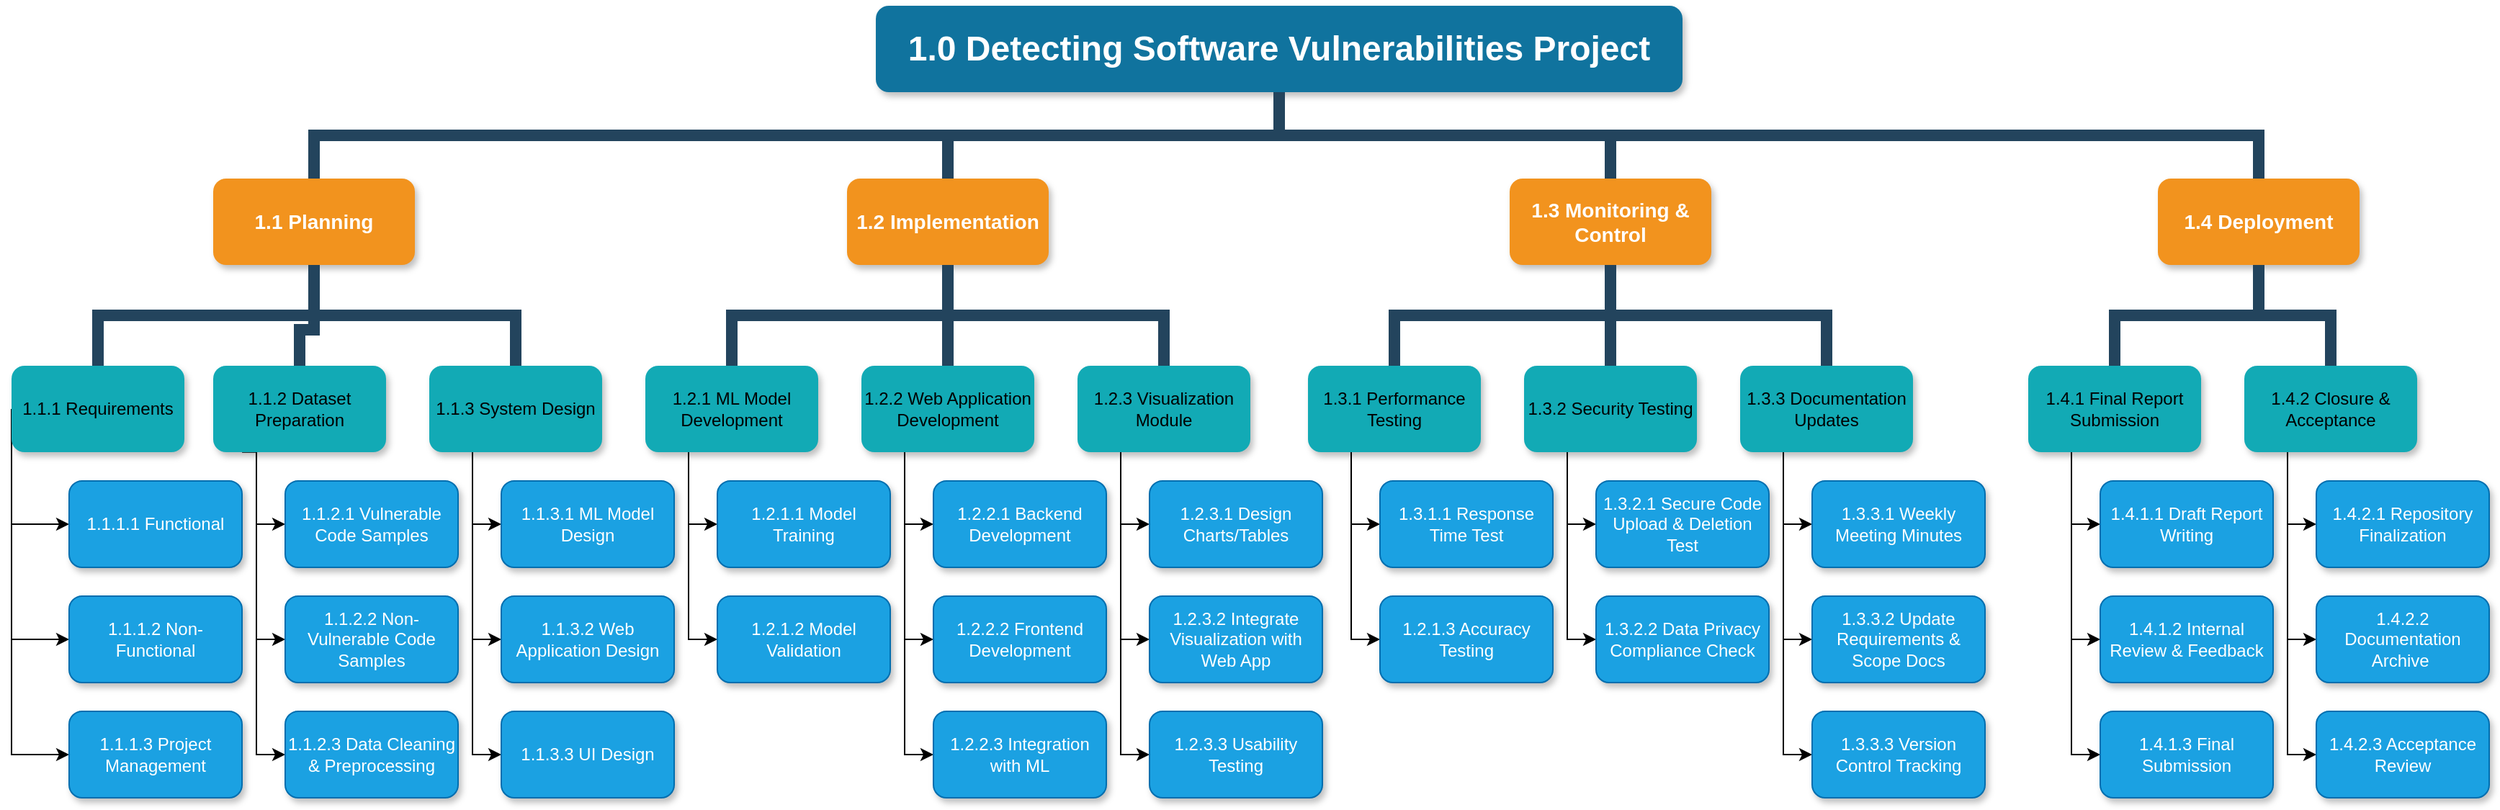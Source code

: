 <mxfile version="28.1.1">
  <diagram name="Page-1" id="MG0lEa-HUgkiu0qIdUfv">
    <mxGraphModel dx="2026" dy="1171" grid="1" gridSize="10" guides="1" tooltips="1" connect="1" arrows="1" fold="1" page="1" pageScale="1" pageWidth="850" pageHeight="1100" math="0" shadow="0">
      <root>
        <mxCell id="0" />
        <mxCell id="1" parent="0" />
        <mxCell id="g9feEOPvG_fvenJrY9SU-1" value="1.0 Detecting Software Vulnerabilities Project" style="whiteSpace=wrap;rounded=1;shadow=1;fillColor=#10739E;strokeColor=none;fontColor=#FFFFFF;fontStyle=1;fontSize=24" vertex="1" parent="1">
          <mxGeometry x="660" y="560" width="560" height="60" as="geometry" />
        </mxCell>
        <mxCell id="g9feEOPvG_fvenJrY9SU-2" value="1.1 Planning" style="whiteSpace=wrap;rounded=1;fillColor=#F2931E;strokeColor=none;shadow=1;fontColor=#FFFFFF;fontStyle=1;fontSize=14" vertex="1" parent="1">
          <mxGeometry x="200" y="680.0" width="140" height="60" as="geometry" />
        </mxCell>
        <mxCell id="g9feEOPvG_fvenJrY9SU-180" style="edgeStyle=orthogonalEdgeStyle;rounded=0;orthogonalLoop=1;jettySize=auto;html=1;exitX=0.25;exitY=1;exitDx=0;exitDy=0;entryX=0;entryY=0.5;entryDx=0;entryDy=0;" edge="1" parent="1" source="g9feEOPvG_fvenJrY9SU-17" target="g9feEOPvG_fvenJrY9SU-106">
          <mxGeometry relative="1" as="geometry" />
        </mxCell>
        <mxCell id="g9feEOPvG_fvenJrY9SU-181" style="edgeStyle=orthogonalEdgeStyle;rounded=0;orthogonalLoop=1;jettySize=auto;html=1;exitX=0.25;exitY=1;exitDx=0;exitDy=0;entryX=0;entryY=0.5;entryDx=0;entryDy=0;" edge="1" parent="1" source="g9feEOPvG_fvenJrY9SU-17" target="g9feEOPvG_fvenJrY9SU-107">
          <mxGeometry relative="1" as="geometry" />
        </mxCell>
        <mxCell id="g9feEOPvG_fvenJrY9SU-182" style="edgeStyle=orthogonalEdgeStyle;rounded=0;orthogonalLoop=1;jettySize=auto;html=1;exitX=0.25;exitY=1;exitDx=0;exitDy=0;entryX=0;entryY=0.5;entryDx=0;entryDy=0;" edge="1" parent="1" source="g9feEOPvG_fvenJrY9SU-17" target="g9feEOPvG_fvenJrY9SU-108">
          <mxGeometry relative="1" as="geometry" />
        </mxCell>
        <mxCell id="g9feEOPvG_fvenJrY9SU-17" value="1.1.3 System Design" style="whiteSpace=wrap;rounded=1;fillColor=#12AAB5;strokeColor=none;shadow=1;fontColor=light-dark(#000000,#000000);" vertex="1" parent="1">
          <mxGeometry x="350" y="810.0" width="120" height="60" as="geometry" />
        </mxCell>
        <mxCell id="g9feEOPvG_fvenJrY9SU-32" value="" style="edgeStyle=elbowEdgeStyle;elbow=vertical;rounded=0;fontColor=#000000;endArrow=none;endFill=0;strokeWidth=8;strokeColor=#23445D;" edge="1" parent="1" source="g9feEOPvG_fvenJrY9SU-1" target="g9feEOPvG_fvenJrY9SU-2">
          <mxGeometry width="100" height="100" relative="1" as="geometry">
            <mxPoint x="570" y="660" as="sourcePoint" />
            <mxPoint x="670" y="560" as="targetPoint" />
          </mxGeometry>
        </mxCell>
        <mxCell id="g9feEOPvG_fvenJrY9SU-33" value="" style="edgeStyle=elbowEdgeStyle;elbow=vertical;rounded=0;fontColor=#000000;endArrow=none;endFill=0;strokeWidth=8;strokeColor=#23445D;entryX=0.5;entryY=0;entryDx=0;entryDy=0;exitX=0.5;exitY=1;exitDx=0;exitDy=0;" edge="1" parent="1" source="g9feEOPvG_fvenJrY9SU-1" target="g9feEOPvG_fvenJrY9SU-78">
          <mxGeometry width="100" height="100" relative="1" as="geometry">
            <mxPoint x="1300" y="630" as="sourcePoint" />
            <mxPoint x="660" y="690.0" as="targetPoint" />
          </mxGeometry>
        </mxCell>
        <mxCell id="g9feEOPvG_fvenJrY9SU-34" value="" style="edgeStyle=elbowEdgeStyle;elbow=vertical;rounded=0;fontColor=#000000;endArrow=none;endFill=0;strokeWidth=8;strokeColor=#23445D;exitX=0.5;exitY=1;exitDx=0;exitDy=0;entryX=0.5;entryY=0;entryDx=0;entryDy=0;" edge="1" parent="1" source="g9feEOPvG_fvenJrY9SU-1" target="g9feEOPvG_fvenJrY9SU-85">
          <mxGeometry width="100" height="100" relative="1" as="geometry">
            <mxPoint x="590" y="680" as="sourcePoint" />
            <mxPoint x="1200" y="690" as="targetPoint" />
            <Array as="points">
              <mxPoint x="1060" y="650" />
            </Array>
          </mxGeometry>
        </mxCell>
        <mxCell id="g9feEOPvG_fvenJrY9SU-35" value="" style="edgeStyle=elbowEdgeStyle;elbow=vertical;rounded=0;fontColor=#000000;endArrow=none;endFill=0;strokeWidth=8;strokeColor=#23445D;entryX=0.5;entryY=0;entryDx=0;entryDy=0;" edge="1" parent="1" source="g9feEOPvG_fvenJrY9SU-1" target="g9feEOPvG_fvenJrY9SU-92">
          <mxGeometry width="100" height="100" relative="1" as="geometry">
            <mxPoint x="600" y="690" as="sourcePoint" />
            <mxPoint x="1370" y="690.0" as="targetPoint" />
          </mxGeometry>
        </mxCell>
        <mxCell id="g9feEOPvG_fvenJrY9SU-175" style="edgeStyle=orthogonalEdgeStyle;rounded=0;orthogonalLoop=1;jettySize=auto;html=1;exitX=0.167;exitY=0.998;exitDx=0;exitDy=0;entryX=0;entryY=0.5;entryDx=0;entryDy=0;exitPerimeter=0;" edge="1" parent="1" source="g9feEOPvG_fvenJrY9SU-39" target="g9feEOPvG_fvenJrY9SU-105">
          <mxGeometry relative="1" as="geometry">
            <mxPoint x="240.235" y="1090" as="targetPoint" />
            <Array as="points">
              <mxPoint x="230" y="1080" />
            </Array>
          </mxGeometry>
        </mxCell>
        <mxCell id="g9feEOPvG_fvenJrY9SU-178" style="edgeStyle=orthogonalEdgeStyle;rounded=0;orthogonalLoop=1;jettySize=auto;html=1;exitX=0.25;exitY=1;exitDx=0;exitDy=0;entryX=0;entryY=0.5;entryDx=0;entryDy=0;" edge="1" parent="1" source="g9feEOPvG_fvenJrY9SU-39" target="g9feEOPvG_fvenJrY9SU-103">
          <mxGeometry relative="1" as="geometry" />
        </mxCell>
        <mxCell id="g9feEOPvG_fvenJrY9SU-179" style="edgeStyle=orthogonalEdgeStyle;rounded=0;orthogonalLoop=1;jettySize=auto;html=1;exitX=0.25;exitY=1;exitDx=0;exitDy=0;entryX=0;entryY=0.5;entryDx=0;entryDy=0;" edge="1" parent="1" source="g9feEOPvG_fvenJrY9SU-39" target="g9feEOPvG_fvenJrY9SU-104">
          <mxGeometry relative="1" as="geometry" />
        </mxCell>
        <mxCell id="g9feEOPvG_fvenJrY9SU-39" value="1.1.2 Dataset Preparation" style="whiteSpace=wrap;rounded=1;fillColor=#12AAB5;strokeColor=none;shadow=1;fontColor=light-dark(#000000,#000000);" vertex="1" parent="1">
          <mxGeometry x="200.0" y="810" width="120" height="60" as="geometry" />
        </mxCell>
        <mxCell id="g9feEOPvG_fvenJrY9SU-136" style="edgeStyle=orthogonalEdgeStyle;rounded=0;orthogonalLoop=1;jettySize=auto;html=1;exitX=0;exitY=0.5;exitDx=0;exitDy=0;entryX=0;entryY=0.5;entryDx=0;entryDy=0;" edge="1" parent="1" source="g9feEOPvG_fvenJrY9SU-41" target="g9feEOPvG_fvenJrY9SU-101">
          <mxGeometry relative="1" as="geometry">
            <mxPoint x="40" y="1000" as="targetPoint" />
            <Array as="points">
              <mxPoint x="60" y="1000" />
            </Array>
          </mxGeometry>
        </mxCell>
        <mxCell id="g9feEOPvG_fvenJrY9SU-137" style="edgeStyle=orthogonalEdgeStyle;rounded=0;orthogonalLoop=1;jettySize=auto;html=1;exitX=0;exitY=0.5;exitDx=0;exitDy=0;entryX=0;entryY=0.5;entryDx=0;entryDy=0;" edge="1" parent="1" source="g9feEOPvG_fvenJrY9SU-41" target="g9feEOPvG_fvenJrY9SU-100">
          <mxGeometry relative="1" as="geometry">
            <mxPoint x="40" y="930" as="targetPoint" />
            <Array as="points">
              <mxPoint x="60" y="920" />
            </Array>
          </mxGeometry>
        </mxCell>
        <mxCell id="g9feEOPvG_fvenJrY9SU-138" style="edgeStyle=orthogonalEdgeStyle;rounded=0;orthogonalLoop=1;jettySize=auto;html=1;exitX=0;exitY=0.5;exitDx=0;exitDy=0;entryX=0;entryY=0.5;entryDx=0;entryDy=0;" edge="1" parent="1" source="g9feEOPvG_fvenJrY9SU-41" target="g9feEOPvG_fvenJrY9SU-102">
          <mxGeometry relative="1" as="geometry">
            <mxPoint x="40" y="1090" as="targetPoint" />
            <Array as="points">
              <mxPoint x="60" y="1080" />
            </Array>
          </mxGeometry>
        </mxCell>
        <mxCell id="g9feEOPvG_fvenJrY9SU-41" value="1.1.1 Requirements" style="whiteSpace=wrap;rounded=1;fillColor=#12AAB5;strokeColor=light-dark(transparent,#000000);shadow=1;fontColor=light-dark(#000000,#000000);" vertex="1" parent="1">
          <mxGeometry x="60" y="810" width="120" height="60" as="geometry" />
        </mxCell>
        <mxCell id="g9feEOPvG_fvenJrY9SU-60" value="" style="edgeStyle=elbowEdgeStyle;elbow=vertical;rounded=0;fontColor=#000000;endArrow=none;endFill=0;strokeWidth=8;strokeColor=#23445D;entryX=0.5;entryY=0;entryDx=0;entryDy=0;exitX=0.5;exitY=1;exitDx=0;exitDy=0;" edge="1" parent="1" source="g9feEOPvG_fvenJrY9SU-2" target="g9feEOPvG_fvenJrY9SU-41">
          <mxGeometry width="100" height="100" relative="1" as="geometry">
            <mxPoint x="260" y="750.0" as="sourcePoint" />
            <mxPoint x="110" y="810" as="targetPoint" />
            <Array as="points" />
          </mxGeometry>
        </mxCell>
        <mxCell id="g9feEOPvG_fvenJrY9SU-75" value="" style="edgeStyle=elbowEdgeStyle;elbow=vertical;rounded=0;fontColor=#000000;endArrow=none;endFill=0;strokeWidth=8;strokeColor=#23445D;entryX=0.5;entryY=0;entryDx=0;entryDy=0;" edge="1" parent="1" target="g9feEOPvG_fvenJrY9SU-39">
          <mxGeometry width="100" height="100" relative="1" as="geometry">
            <mxPoint x="270" y="760" as="sourcePoint" />
            <mxPoint x="259.29" y="821" as="targetPoint" />
          </mxGeometry>
        </mxCell>
        <mxCell id="g9feEOPvG_fvenJrY9SU-76" value="" style="edgeStyle=elbowEdgeStyle;elbow=vertical;rounded=0;fontColor=#000000;endArrow=none;endFill=0;strokeWidth=8;strokeColor=#23445D;entryX=0.5;entryY=0;entryDx=0;entryDy=0;exitX=0.5;exitY=1;exitDx=0;exitDy=0;" edge="1" parent="1" source="g9feEOPvG_fvenJrY9SU-2" target="g9feEOPvG_fvenJrY9SU-17">
          <mxGeometry width="100" height="100" relative="1" as="geometry">
            <mxPoint x="270" y="760" as="sourcePoint" />
            <mxPoint x="320" y="840" as="targetPoint" />
            <Array as="points" />
          </mxGeometry>
        </mxCell>
        <mxCell id="g9feEOPvG_fvenJrY9SU-78" value="1.2 Implementation" style="whiteSpace=wrap;rounded=1;fillColor=#F2931E;strokeColor=none;shadow=1;fontColor=#FFFFFF;fontStyle=1;fontSize=14" vertex="1" parent="1">
          <mxGeometry x="640" y="680" width="140" height="60" as="geometry" />
        </mxCell>
        <mxCell id="g9feEOPvG_fvenJrY9SU-192" style="edgeStyle=orthogonalEdgeStyle;rounded=0;orthogonalLoop=1;jettySize=auto;html=1;exitX=0.25;exitY=1;exitDx=0;exitDy=0;entryX=0;entryY=0.5;entryDx=0;entryDy=0;" edge="1" parent="1" source="g9feEOPvG_fvenJrY9SU-79" target="g9feEOPvG_fvenJrY9SU-115">
          <mxGeometry relative="1" as="geometry" />
        </mxCell>
        <mxCell id="g9feEOPvG_fvenJrY9SU-194" style="edgeStyle=orthogonalEdgeStyle;rounded=0;orthogonalLoop=1;jettySize=auto;html=1;exitX=0.25;exitY=1;exitDx=0;exitDy=0;entryX=0;entryY=0.5;entryDx=0;entryDy=0;" edge="1" parent="1" source="g9feEOPvG_fvenJrY9SU-79" target="g9feEOPvG_fvenJrY9SU-116">
          <mxGeometry relative="1" as="geometry" />
        </mxCell>
        <mxCell id="g9feEOPvG_fvenJrY9SU-195" style="edgeStyle=orthogonalEdgeStyle;rounded=0;orthogonalLoop=1;jettySize=auto;html=1;exitX=0.25;exitY=1;exitDx=0;exitDy=0;entryX=0;entryY=0.5;entryDx=0;entryDy=0;" edge="1" parent="1" source="g9feEOPvG_fvenJrY9SU-79" target="g9feEOPvG_fvenJrY9SU-117">
          <mxGeometry relative="1" as="geometry" />
        </mxCell>
        <mxCell id="g9feEOPvG_fvenJrY9SU-79" value="1.2.3 Visualization Module" style="whiteSpace=wrap;rounded=1;fillColor=#12AAB5;strokeColor=none;shadow=1;fontColor=light-dark(#000000,#000000);" vertex="1" parent="1">
          <mxGeometry x="800" y="810.0" width="120" height="60" as="geometry" />
        </mxCell>
        <mxCell id="g9feEOPvG_fvenJrY9SU-189" style="edgeStyle=orthogonalEdgeStyle;rounded=0;orthogonalLoop=1;jettySize=auto;html=1;exitX=0.25;exitY=1;exitDx=0;exitDy=0;entryX=0;entryY=0.5;entryDx=0;entryDy=0;" edge="1" parent="1" source="g9feEOPvG_fvenJrY9SU-80" target="g9feEOPvG_fvenJrY9SU-112">
          <mxGeometry relative="1" as="geometry" />
        </mxCell>
        <mxCell id="g9feEOPvG_fvenJrY9SU-190" style="edgeStyle=orthogonalEdgeStyle;rounded=0;orthogonalLoop=1;jettySize=auto;html=1;exitX=0.25;exitY=1;exitDx=0;exitDy=0;entryX=0;entryY=0.5;entryDx=0;entryDy=0;" edge="1" parent="1" source="g9feEOPvG_fvenJrY9SU-80" target="g9feEOPvG_fvenJrY9SU-113">
          <mxGeometry relative="1" as="geometry" />
        </mxCell>
        <mxCell id="g9feEOPvG_fvenJrY9SU-191" style="edgeStyle=orthogonalEdgeStyle;rounded=0;orthogonalLoop=1;jettySize=auto;html=1;exitX=0.25;exitY=1;exitDx=0;exitDy=0;entryX=0;entryY=0.5;entryDx=0;entryDy=0;" edge="1" parent="1" source="g9feEOPvG_fvenJrY9SU-80" target="g9feEOPvG_fvenJrY9SU-114">
          <mxGeometry relative="1" as="geometry" />
        </mxCell>
        <mxCell id="g9feEOPvG_fvenJrY9SU-80" value="1.2.2 Web Application Development" style="whiteSpace=wrap;rounded=1;fillColor=#12AAB5;strokeColor=none;shadow=1;fontColor=light-dark(#000000,#000000);" vertex="1" parent="1">
          <mxGeometry x="650" y="810.0" width="120" height="60" as="geometry" />
        </mxCell>
        <mxCell id="g9feEOPvG_fvenJrY9SU-186" style="edgeStyle=orthogonalEdgeStyle;rounded=0;orthogonalLoop=1;jettySize=auto;html=1;exitX=0.25;exitY=1;exitDx=0;exitDy=0;entryX=0;entryY=0.5;entryDx=0;entryDy=0;" edge="1" parent="1" source="g9feEOPvG_fvenJrY9SU-81" target="g9feEOPvG_fvenJrY9SU-109">
          <mxGeometry relative="1" as="geometry">
            <Array as="points">
              <mxPoint x="530" y="870" />
              <mxPoint x="530" y="920" />
            </Array>
          </mxGeometry>
        </mxCell>
        <mxCell id="g9feEOPvG_fvenJrY9SU-187" style="edgeStyle=orthogonalEdgeStyle;rounded=0;orthogonalLoop=1;jettySize=auto;html=1;exitX=0.25;exitY=1;exitDx=0;exitDy=0;entryX=0;entryY=0.5;entryDx=0;entryDy=0;" edge="1" parent="1" source="g9feEOPvG_fvenJrY9SU-81" target="g9feEOPvG_fvenJrY9SU-110">
          <mxGeometry relative="1" as="geometry">
            <Array as="points">
              <mxPoint x="530" y="870" />
              <mxPoint x="530" y="1000" />
            </Array>
          </mxGeometry>
        </mxCell>
        <mxCell id="g9feEOPvG_fvenJrY9SU-81" value="1.2.1 ML Model Development" style="whiteSpace=wrap;rounded=1;fillColor=#12AAB5;strokeColor=light-dark(transparent,#000000);shadow=1;fontColor=light-dark(#000000,#000000);" vertex="1" parent="1">
          <mxGeometry x="500" y="810.0" width="120" height="60" as="geometry" />
        </mxCell>
        <mxCell id="g9feEOPvG_fvenJrY9SU-82" value="" style="edgeStyle=elbowEdgeStyle;elbow=vertical;rounded=0;fontColor=#000000;endArrow=none;endFill=0;strokeWidth=8;strokeColor=#23445D;entryX=0.5;entryY=0;entryDx=0;entryDy=0;exitX=0.5;exitY=1;exitDx=0;exitDy=0;" edge="1" parent="1" source="g9feEOPvG_fvenJrY9SU-78" target="g9feEOPvG_fvenJrY9SU-81">
          <mxGeometry width="100" height="100" relative="1" as="geometry">
            <mxPoint x="710" y="750" as="sourcePoint" />
            <mxPoint x="560" y="810.0" as="targetPoint" />
            <Array as="points" />
          </mxGeometry>
        </mxCell>
        <mxCell id="g9feEOPvG_fvenJrY9SU-83" value="" style="edgeStyle=elbowEdgeStyle;elbow=vertical;rounded=0;fontColor=#000000;endArrow=none;endFill=0;strokeWidth=8;strokeColor=#23445D;entryX=0.5;entryY=0;entryDx=0;entryDy=0;" edge="1" parent="1" target="g9feEOPvG_fvenJrY9SU-80">
          <mxGeometry width="100" height="100" relative="1" as="geometry">
            <mxPoint x="710" y="780" as="sourcePoint" />
            <mxPoint x="709.29" y="821.0" as="targetPoint" />
            <Array as="points">
              <mxPoint x="710" y="770" />
            </Array>
          </mxGeometry>
        </mxCell>
        <mxCell id="g9feEOPvG_fvenJrY9SU-84" value="" style="edgeStyle=elbowEdgeStyle;elbow=vertical;rounded=0;fontColor=#000000;endArrow=none;endFill=0;strokeWidth=8;strokeColor=#23445D;entryX=0.5;entryY=0;entryDx=0;entryDy=0;exitX=0.5;exitY=1;exitDx=0;exitDy=0;" edge="1" parent="1" source="g9feEOPvG_fvenJrY9SU-78" target="g9feEOPvG_fvenJrY9SU-79">
          <mxGeometry width="100" height="100" relative="1" as="geometry">
            <mxPoint x="720" y="760.0" as="sourcePoint" />
            <mxPoint x="770" y="840.0" as="targetPoint" />
            <Array as="points" />
          </mxGeometry>
        </mxCell>
        <mxCell id="g9feEOPvG_fvenJrY9SU-85" value="1.3 Monitoring &amp; Control" style="whiteSpace=wrap;rounded=1;fillColor=#F2931E;strokeColor=none;shadow=1;fontColor=#FFFFFF;fontStyle=1;fontSize=14" vertex="1" parent="1">
          <mxGeometry x="1100" y="680" width="140" height="60" as="geometry" />
        </mxCell>
        <mxCell id="g9feEOPvG_fvenJrY9SU-202" style="edgeStyle=orthogonalEdgeStyle;rounded=0;orthogonalLoop=1;jettySize=auto;html=1;exitX=0.25;exitY=1;exitDx=0;exitDy=0;entryX=0;entryY=0.5;entryDx=0;entryDy=0;" edge="1" parent="1" source="g9feEOPvG_fvenJrY9SU-86" target="g9feEOPvG_fvenJrY9SU-124">
          <mxGeometry relative="1" as="geometry" />
        </mxCell>
        <mxCell id="g9feEOPvG_fvenJrY9SU-203" style="edgeStyle=orthogonalEdgeStyle;rounded=0;orthogonalLoop=1;jettySize=auto;html=1;exitX=0.25;exitY=1;exitDx=0;exitDy=0;entryX=0;entryY=0.5;entryDx=0;entryDy=0;" edge="1" parent="1" source="g9feEOPvG_fvenJrY9SU-86" target="g9feEOPvG_fvenJrY9SU-125">
          <mxGeometry relative="1" as="geometry" />
        </mxCell>
        <mxCell id="g9feEOPvG_fvenJrY9SU-204" style="edgeStyle=orthogonalEdgeStyle;rounded=0;orthogonalLoop=1;jettySize=auto;html=1;exitX=0.25;exitY=1;exitDx=0;exitDy=0;entryX=0;entryY=0.5;entryDx=0;entryDy=0;" edge="1" parent="1" source="g9feEOPvG_fvenJrY9SU-86" target="g9feEOPvG_fvenJrY9SU-126">
          <mxGeometry relative="1" as="geometry" />
        </mxCell>
        <mxCell id="g9feEOPvG_fvenJrY9SU-86" value="1.3.3 Documentation Updates" style="whiteSpace=wrap;rounded=1;fillColor=#12AAB5;strokeColor=none;shadow=1;fontColor=light-dark(#000000,#000000);" vertex="1" parent="1">
          <mxGeometry x="1260" y="810.0" width="120" height="60" as="geometry" />
        </mxCell>
        <mxCell id="g9feEOPvG_fvenJrY9SU-197" style="edgeStyle=orthogonalEdgeStyle;rounded=0;orthogonalLoop=1;jettySize=auto;html=1;exitX=0.25;exitY=1;exitDx=0;exitDy=0;entryX=0;entryY=0.5;entryDx=0;entryDy=0;" edge="1" parent="1" source="g9feEOPvG_fvenJrY9SU-87" target="g9feEOPvG_fvenJrY9SU-121">
          <mxGeometry relative="1" as="geometry" />
        </mxCell>
        <mxCell id="g9feEOPvG_fvenJrY9SU-198" style="edgeStyle=orthogonalEdgeStyle;rounded=0;orthogonalLoop=1;jettySize=auto;html=1;exitX=0.25;exitY=1;exitDx=0;exitDy=0;entryX=0;entryY=0.5;entryDx=0;entryDy=0;" edge="1" parent="1" source="g9feEOPvG_fvenJrY9SU-87" target="g9feEOPvG_fvenJrY9SU-122">
          <mxGeometry relative="1" as="geometry" />
        </mxCell>
        <mxCell id="g9feEOPvG_fvenJrY9SU-87" value="1.3.2 Security Testing" style="whiteSpace=wrap;rounded=1;fillColor=#12AAB5;strokeColor=none;shadow=1;fontColor=light-dark(#000000,#000000);" vertex="1" parent="1">
          <mxGeometry x="1110" y="810.0" width="120" height="60" as="geometry" />
        </mxCell>
        <mxCell id="g9feEOPvG_fvenJrY9SU-196" style="edgeStyle=orthogonalEdgeStyle;rounded=0;orthogonalLoop=1;jettySize=auto;html=1;exitX=0.25;exitY=1;exitDx=0;exitDy=0;entryX=0;entryY=0.5;entryDx=0;entryDy=0;" edge="1" parent="1" source="g9feEOPvG_fvenJrY9SU-88" target="g9feEOPvG_fvenJrY9SU-118">
          <mxGeometry relative="1" as="geometry" />
        </mxCell>
        <mxCell id="g9feEOPvG_fvenJrY9SU-211" style="edgeStyle=orthogonalEdgeStyle;rounded=0;orthogonalLoop=1;jettySize=auto;html=1;exitX=0.25;exitY=1;exitDx=0;exitDy=0;entryX=0;entryY=0.5;entryDx=0;entryDy=0;" edge="1" parent="1" source="g9feEOPvG_fvenJrY9SU-88" target="g9feEOPvG_fvenJrY9SU-111">
          <mxGeometry relative="1" as="geometry" />
        </mxCell>
        <mxCell id="g9feEOPvG_fvenJrY9SU-88" value="1.3.1 Performance Testing" style="whiteSpace=wrap;rounded=1;fillColor=#12AAB5;strokeColor=light-dark(transparent,#000000);shadow=1;fontColor=light-dark(#000000,#000000);" vertex="1" parent="1">
          <mxGeometry x="960" y="810.0" width="120" height="60" as="geometry" />
        </mxCell>
        <mxCell id="g9feEOPvG_fvenJrY9SU-89" value="" style="edgeStyle=elbowEdgeStyle;elbow=vertical;rounded=0;fontColor=#000000;endArrow=none;endFill=0;strokeWidth=8;strokeColor=#23445D;entryX=0.5;entryY=0;entryDx=0;entryDy=0;exitX=0.5;exitY=1;exitDx=0;exitDy=0;" edge="1" parent="1" source="g9feEOPvG_fvenJrY9SU-85" target="g9feEOPvG_fvenJrY9SU-88">
          <mxGeometry width="100" height="100" relative="1" as="geometry">
            <mxPoint x="1170" y="750" as="sourcePoint" />
            <mxPoint x="1020" y="810.0" as="targetPoint" />
            <Array as="points" />
          </mxGeometry>
        </mxCell>
        <mxCell id="g9feEOPvG_fvenJrY9SU-90" value="" style="edgeStyle=elbowEdgeStyle;elbow=vertical;rounded=0;fontColor=#000000;endArrow=none;endFill=0;strokeWidth=8;strokeColor=#23445D;entryX=0.5;entryY=0;entryDx=0;entryDy=0;" edge="1" parent="1" target="g9feEOPvG_fvenJrY9SU-87">
          <mxGeometry width="100" height="100" relative="1" as="geometry">
            <mxPoint x="1170" y="760" as="sourcePoint" />
            <mxPoint x="1169.29" y="821.0" as="targetPoint" />
          </mxGeometry>
        </mxCell>
        <mxCell id="g9feEOPvG_fvenJrY9SU-91" value="" style="edgeStyle=elbowEdgeStyle;elbow=vertical;rounded=0;fontColor=#000000;endArrow=none;endFill=0;strokeWidth=8;strokeColor=#23445D;entryX=0.5;entryY=0;entryDx=0;entryDy=0;exitX=0.5;exitY=1;exitDx=0;exitDy=0;" edge="1" parent="1" source="g9feEOPvG_fvenJrY9SU-85" target="g9feEOPvG_fvenJrY9SU-86">
          <mxGeometry width="100" height="100" relative="1" as="geometry">
            <mxPoint x="1180" y="760.0" as="sourcePoint" />
            <mxPoint x="1230" y="840.0" as="targetPoint" />
            <Array as="points" />
          </mxGeometry>
        </mxCell>
        <mxCell id="g9feEOPvG_fvenJrY9SU-92" value="1.4 Deployment" style="whiteSpace=wrap;rounded=1;fillColor=#F2931E;strokeColor=none;shadow=1;fontColor=#FFFFFF;fontStyle=1;fontSize=14" vertex="1" parent="1">
          <mxGeometry x="1550" y="680" width="140" height="60" as="geometry" />
        </mxCell>
        <mxCell id="g9feEOPvG_fvenJrY9SU-208" style="edgeStyle=orthogonalEdgeStyle;rounded=0;orthogonalLoop=1;jettySize=auto;html=1;exitX=0.25;exitY=1;exitDx=0;exitDy=0;entryX=0;entryY=0.5;entryDx=0;entryDy=0;" edge="1" parent="1" source="g9feEOPvG_fvenJrY9SU-94" target="g9feEOPvG_fvenJrY9SU-130">
          <mxGeometry relative="1" as="geometry" />
        </mxCell>
        <mxCell id="g9feEOPvG_fvenJrY9SU-209" style="edgeStyle=orthogonalEdgeStyle;rounded=0;orthogonalLoop=1;jettySize=auto;html=1;exitX=0.25;exitY=1;exitDx=0;exitDy=0;entryX=0;entryY=0.5;entryDx=0;entryDy=0;" edge="1" parent="1" source="g9feEOPvG_fvenJrY9SU-94" target="g9feEOPvG_fvenJrY9SU-131">
          <mxGeometry relative="1" as="geometry" />
        </mxCell>
        <mxCell id="g9feEOPvG_fvenJrY9SU-210" style="edgeStyle=orthogonalEdgeStyle;rounded=0;orthogonalLoop=1;jettySize=auto;html=1;exitX=0.25;exitY=1;exitDx=0;exitDy=0;entryX=0;entryY=0.5;entryDx=0;entryDy=0;" edge="1" parent="1" source="g9feEOPvG_fvenJrY9SU-94" target="g9feEOPvG_fvenJrY9SU-132">
          <mxGeometry relative="1" as="geometry" />
        </mxCell>
        <mxCell id="g9feEOPvG_fvenJrY9SU-94" value="1.4.2 Closure &amp; Acceptance" style="whiteSpace=wrap;rounded=1;fillColor=#12AAB5;strokeColor=none;shadow=1;fontColor=light-dark(#000000,#000000);" vertex="1" parent="1">
          <mxGeometry x="1610" y="810.0" width="120" height="60" as="geometry" />
        </mxCell>
        <mxCell id="g9feEOPvG_fvenJrY9SU-205" style="edgeStyle=orthogonalEdgeStyle;rounded=0;orthogonalLoop=1;jettySize=auto;html=1;exitX=0.25;exitY=1;exitDx=0;exitDy=0;entryX=0;entryY=0.5;entryDx=0;entryDy=0;" edge="1" parent="1" source="g9feEOPvG_fvenJrY9SU-95" target="g9feEOPvG_fvenJrY9SU-127">
          <mxGeometry relative="1" as="geometry" />
        </mxCell>
        <mxCell id="g9feEOPvG_fvenJrY9SU-206" style="edgeStyle=orthogonalEdgeStyle;rounded=0;orthogonalLoop=1;jettySize=auto;html=1;exitX=0.25;exitY=1;exitDx=0;exitDy=0;entryX=0;entryY=0.5;entryDx=0;entryDy=0;" edge="1" parent="1" source="g9feEOPvG_fvenJrY9SU-95" target="g9feEOPvG_fvenJrY9SU-128">
          <mxGeometry relative="1" as="geometry" />
        </mxCell>
        <mxCell id="g9feEOPvG_fvenJrY9SU-207" style="edgeStyle=orthogonalEdgeStyle;rounded=0;orthogonalLoop=1;jettySize=auto;html=1;exitX=0.25;exitY=1;exitDx=0;exitDy=0;entryX=0;entryY=0.5;entryDx=0;entryDy=0;" edge="1" parent="1" source="g9feEOPvG_fvenJrY9SU-95" target="g9feEOPvG_fvenJrY9SU-129">
          <mxGeometry relative="1" as="geometry" />
        </mxCell>
        <mxCell id="g9feEOPvG_fvenJrY9SU-95" value="1.4.1 Final Report Submission" style="whiteSpace=wrap;rounded=1;fillColor=#12AAB5;strokeColor=light-dark(transparent,#000000);shadow=1;fontColor=light-dark(#000000,#000000);" vertex="1" parent="1">
          <mxGeometry x="1460" y="810.0" width="120" height="60" as="geometry" />
        </mxCell>
        <mxCell id="g9feEOPvG_fvenJrY9SU-96" value="" style="edgeStyle=elbowEdgeStyle;elbow=vertical;rounded=0;fontColor=#000000;endArrow=none;endFill=0;strokeWidth=8;strokeColor=#23445D;entryX=0.5;entryY=0;entryDx=0;entryDy=0;exitX=0.5;exitY=1;exitDx=0;exitDy=0;" edge="1" parent="1" source="g9feEOPvG_fvenJrY9SU-92" target="g9feEOPvG_fvenJrY9SU-95">
          <mxGeometry width="100" height="100" relative="1" as="geometry">
            <mxPoint x="1620" y="750" as="sourcePoint" />
            <mxPoint x="1470" y="810.0" as="targetPoint" />
            <Array as="points">
              <mxPoint x="1570" y="775" />
            </Array>
          </mxGeometry>
        </mxCell>
        <mxCell id="g9feEOPvG_fvenJrY9SU-97" value="" style="edgeStyle=elbowEdgeStyle;elbow=vertical;rounded=0;fontColor=#000000;endArrow=none;endFill=0;strokeWidth=8;strokeColor=#23445D;entryX=0.5;entryY=0;entryDx=0;entryDy=0;" edge="1" parent="1" target="g9feEOPvG_fvenJrY9SU-94">
          <mxGeometry width="100" height="100" relative="1" as="geometry">
            <mxPoint x="1620" y="740" as="sourcePoint" />
            <mxPoint x="1619.29" y="821.0" as="targetPoint" />
            <Array as="points" />
          </mxGeometry>
        </mxCell>
        <mxCell id="g9feEOPvG_fvenJrY9SU-100" value="1.1.1.1 Functional" style="whiteSpace=wrap;rounded=1;shadow=1;fillColor=#1ba1e2;strokeColor=#006EAF;fontColor=#ffffff;" vertex="1" parent="1">
          <mxGeometry x="100" y="890" width="120" height="60" as="geometry" />
        </mxCell>
        <mxCell id="g9feEOPvG_fvenJrY9SU-101" value="1.1.1.2 Non-Functional" style="whiteSpace=wrap;rounded=1;fillColor=#1ba1e2;strokeColor=#006EAF;shadow=1;fontColor=#ffffff;" vertex="1" parent="1">
          <mxGeometry x="100" y="970" width="120" height="60" as="geometry" />
        </mxCell>
        <mxCell id="g9feEOPvG_fvenJrY9SU-102" value="1.1.1.3 Project Management" style="whiteSpace=wrap;rounded=1;fillColor=#1ba1e2;strokeColor=#006EAF;shadow=1;fontColor=#ffffff;" vertex="1" parent="1">
          <mxGeometry x="100" y="1050" width="120" height="60" as="geometry" />
        </mxCell>
        <mxCell id="g9feEOPvG_fvenJrY9SU-103" value="1.1.2.1 Vulnerable Code Samples" style="whiteSpace=wrap;rounded=1;shadow=1;fillColor=#1ba1e2;strokeColor=#006EAF;fontColor=#ffffff;" vertex="1" parent="1">
          <mxGeometry x="250" y="890" width="120" height="60" as="geometry" />
        </mxCell>
        <mxCell id="g9feEOPvG_fvenJrY9SU-104" value="1.1.2.2 Non-Vulnerable Code Samples" style="whiteSpace=wrap;rounded=1;fillColor=#1ba1e2;strokeColor=#006EAF;shadow=1;fontColor=#ffffff;" vertex="1" parent="1">
          <mxGeometry x="250" y="970" width="120" height="60" as="geometry" />
        </mxCell>
        <mxCell id="g9feEOPvG_fvenJrY9SU-105" value="1.1.2.3 Data Cleaning &amp; Preprocessing" style="whiteSpace=wrap;rounded=1;fillColor=#1ba1e2;strokeColor=#006EAF;shadow=1;fontColor=#ffffff;" vertex="1" parent="1">
          <mxGeometry x="250" y="1050" width="120" height="60" as="geometry" />
        </mxCell>
        <mxCell id="g9feEOPvG_fvenJrY9SU-106" value="1.1.3.1 ML Model Design" style="whiteSpace=wrap;rounded=1;shadow=1;fillColor=#1ba1e2;strokeColor=#006EAF;fontColor=#ffffff;" vertex="1" parent="1">
          <mxGeometry x="400" y="890" width="120" height="60" as="geometry" />
        </mxCell>
        <mxCell id="g9feEOPvG_fvenJrY9SU-107" value="1.1.3.2 Web Application Design" style="whiteSpace=wrap;rounded=1;fillColor=#1ba1e2;strokeColor=#006EAF;shadow=1;fontColor=#ffffff;" vertex="1" parent="1">
          <mxGeometry x="400" y="970" width="120" height="60" as="geometry" />
        </mxCell>
        <mxCell id="g9feEOPvG_fvenJrY9SU-108" value="1.1.3.3 UI Design" style="whiteSpace=wrap;rounded=1;fillColor=#1ba1e2;strokeColor=#006EAF;shadow=1;fontColor=#ffffff;" vertex="1" parent="1">
          <mxGeometry x="400" y="1050" width="120" height="60" as="geometry" />
        </mxCell>
        <mxCell id="g9feEOPvG_fvenJrY9SU-109" value="1.2.1.1 Model Training" style="whiteSpace=wrap;rounded=1;shadow=1;fillColor=#1ba1e2;strokeColor=#006EAF;fontColor=#ffffff;" vertex="1" parent="1">
          <mxGeometry x="550" y="890" width="120" height="60" as="geometry" />
        </mxCell>
        <mxCell id="g9feEOPvG_fvenJrY9SU-110" value="1.2.1.2 Model Validation" style="whiteSpace=wrap;rounded=1;fillColor=#1ba1e2;strokeColor=#006EAF;shadow=1;fontColor=#ffffff;" vertex="1" parent="1">
          <mxGeometry x="550" y="970" width="120" height="60" as="geometry" />
        </mxCell>
        <mxCell id="g9feEOPvG_fvenJrY9SU-111" value="1.2.1.3 Accuracy Testing" style="whiteSpace=wrap;rounded=1;fillColor=#1ba1e2;strokeColor=#006EAF;shadow=1;fontColor=#ffffff;" vertex="1" parent="1">
          <mxGeometry x="1010" y="970" width="120" height="60" as="geometry" />
        </mxCell>
        <mxCell id="g9feEOPvG_fvenJrY9SU-112" value="1.2.2.1 Backend Development" style="whiteSpace=wrap;rounded=1;shadow=1;fillColor=#1ba1e2;strokeColor=#006EAF;fontColor=#ffffff;" vertex="1" parent="1">
          <mxGeometry x="700" y="890" width="120" height="60" as="geometry" />
        </mxCell>
        <mxCell id="g9feEOPvG_fvenJrY9SU-113" value="1.2.2.2 Frontend Development" style="whiteSpace=wrap;rounded=1;fillColor=#1ba1e2;strokeColor=#006EAF;shadow=1;fontColor=#ffffff;" vertex="1" parent="1">
          <mxGeometry x="700" y="970" width="120" height="60" as="geometry" />
        </mxCell>
        <mxCell id="g9feEOPvG_fvenJrY9SU-114" value="1.2.2.3 Integration with ML" style="whiteSpace=wrap;rounded=1;fillColor=#1ba1e2;strokeColor=#006EAF;shadow=1;fontColor=#ffffff;" vertex="1" parent="1">
          <mxGeometry x="700" y="1050" width="120" height="60" as="geometry" />
        </mxCell>
        <mxCell id="g9feEOPvG_fvenJrY9SU-115" value="1.2.3.1 Design Charts/Tables" style="whiteSpace=wrap;rounded=1;shadow=1;fillColor=#1ba1e2;strokeColor=#006EAF;fontColor=#ffffff;" vertex="1" parent="1">
          <mxGeometry x="850" y="890" width="120" height="60" as="geometry" />
        </mxCell>
        <mxCell id="g9feEOPvG_fvenJrY9SU-116" value="1.2.3.2 Integrate Visualization with Web App" style="whiteSpace=wrap;rounded=1;fillColor=#1ba1e2;strokeColor=#006EAF;shadow=1;fontColor=#ffffff;" vertex="1" parent="1">
          <mxGeometry x="850" y="970" width="120" height="60" as="geometry" />
        </mxCell>
        <mxCell id="g9feEOPvG_fvenJrY9SU-117" value="1.2.3.3 Usability Testing" style="whiteSpace=wrap;rounded=1;fillColor=#1ba1e2;strokeColor=#006EAF;shadow=1;fontColor=#ffffff;" vertex="1" parent="1">
          <mxGeometry x="850" y="1050" width="120" height="60" as="geometry" />
        </mxCell>
        <mxCell id="g9feEOPvG_fvenJrY9SU-118" value="1.3.1.1 Response Time Test" style="whiteSpace=wrap;rounded=1;shadow=1;fillColor=#1ba1e2;strokeColor=#006EAF;fontColor=#ffffff;" vertex="1" parent="1">
          <mxGeometry x="1010" y="890" width="120" height="60" as="geometry" />
        </mxCell>
        <mxCell id="g9feEOPvG_fvenJrY9SU-121" value="1.3.2.1 Secure Code Upload &amp; Deletion Test" style="whiteSpace=wrap;rounded=1;shadow=1;fillColor=#1ba1e2;strokeColor=#006EAF;fontColor=#ffffff;" vertex="1" parent="1">
          <mxGeometry x="1160" y="890" width="120" height="60" as="geometry" />
        </mxCell>
        <mxCell id="g9feEOPvG_fvenJrY9SU-122" value="1.3.2.2 Data Privacy Compliance Check" style="whiteSpace=wrap;rounded=1;fillColor=#1ba1e2;strokeColor=#006EAF;shadow=1;fontColor=#ffffff;" vertex="1" parent="1">
          <mxGeometry x="1160" y="970" width="120" height="60" as="geometry" />
        </mxCell>
        <mxCell id="g9feEOPvG_fvenJrY9SU-124" value="1.3.3.1 Weekly Meeting Minutes" style="whiteSpace=wrap;rounded=1;shadow=1;fillColor=#1ba1e2;strokeColor=#006EAF;fontColor=#ffffff;" vertex="1" parent="1">
          <mxGeometry x="1310" y="890" width="120" height="60" as="geometry" />
        </mxCell>
        <mxCell id="g9feEOPvG_fvenJrY9SU-125" value="1.3.3.2 Update Requirements &amp; Scope Docs" style="whiteSpace=wrap;rounded=1;fillColor=#1ba1e2;strokeColor=#006EAF;shadow=1;fontColor=#ffffff;" vertex="1" parent="1">
          <mxGeometry x="1310" y="970" width="120" height="60" as="geometry" />
        </mxCell>
        <mxCell id="g9feEOPvG_fvenJrY9SU-126" value="1.3.3.3 Version Control Tracking" style="whiteSpace=wrap;rounded=1;fillColor=#1ba1e2;strokeColor=#006EAF;shadow=1;fontColor=#ffffff;" vertex="1" parent="1">
          <mxGeometry x="1310" y="1050" width="120" height="60" as="geometry" />
        </mxCell>
        <mxCell id="g9feEOPvG_fvenJrY9SU-127" value="1.4.1.1 Draft Report Writing" style="whiteSpace=wrap;rounded=1;shadow=1;fillColor=#1ba1e2;strokeColor=#006EAF;fontColor=#ffffff;" vertex="1" parent="1">
          <mxGeometry x="1510" y="890" width="120" height="60" as="geometry" />
        </mxCell>
        <mxCell id="g9feEOPvG_fvenJrY9SU-128" value="1.4.1.2 Internal Review &amp; Feedback" style="whiteSpace=wrap;rounded=1;fillColor=#1ba1e2;strokeColor=#006EAF;shadow=1;fontColor=#ffffff;" vertex="1" parent="1">
          <mxGeometry x="1510" y="970" width="120" height="60" as="geometry" />
        </mxCell>
        <mxCell id="g9feEOPvG_fvenJrY9SU-129" value="1.4.1.3 Final Submission" style="whiteSpace=wrap;rounded=1;fillColor=#1ba1e2;strokeColor=#006EAF;shadow=1;fontColor=#ffffff;" vertex="1" parent="1">
          <mxGeometry x="1510" y="1050" width="120" height="60" as="geometry" />
        </mxCell>
        <mxCell id="g9feEOPvG_fvenJrY9SU-130" value="1.4.2.1 Repository Finalization" style="whiteSpace=wrap;rounded=1;shadow=1;fillColor=#1ba1e2;strokeColor=#006EAF;fontColor=#ffffff;" vertex="1" parent="1">
          <mxGeometry x="1660" y="890" width="120" height="60" as="geometry" />
        </mxCell>
        <mxCell id="g9feEOPvG_fvenJrY9SU-131" value="1.4.2.2 Documentation Archive " style="whiteSpace=wrap;rounded=1;fillColor=#1ba1e2;strokeColor=#006EAF;shadow=1;fontColor=#ffffff;" vertex="1" parent="1">
          <mxGeometry x="1660" y="970" width="120" height="60" as="geometry" />
        </mxCell>
        <mxCell id="g9feEOPvG_fvenJrY9SU-132" value="1.4.2.3 Acceptance Review" style="whiteSpace=wrap;rounded=1;fillColor=#1ba1e2;strokeColor=#006EAF;shadow=1;fontColor=#ffffff;" vertex="1" parent="1">
          <mxGeometry x="1660" y="1050" width="120" height="60" as="geometry" />
        </mxCell>
      </root>
    </mxGraphModel>
  </diagram>
</mxfile>
